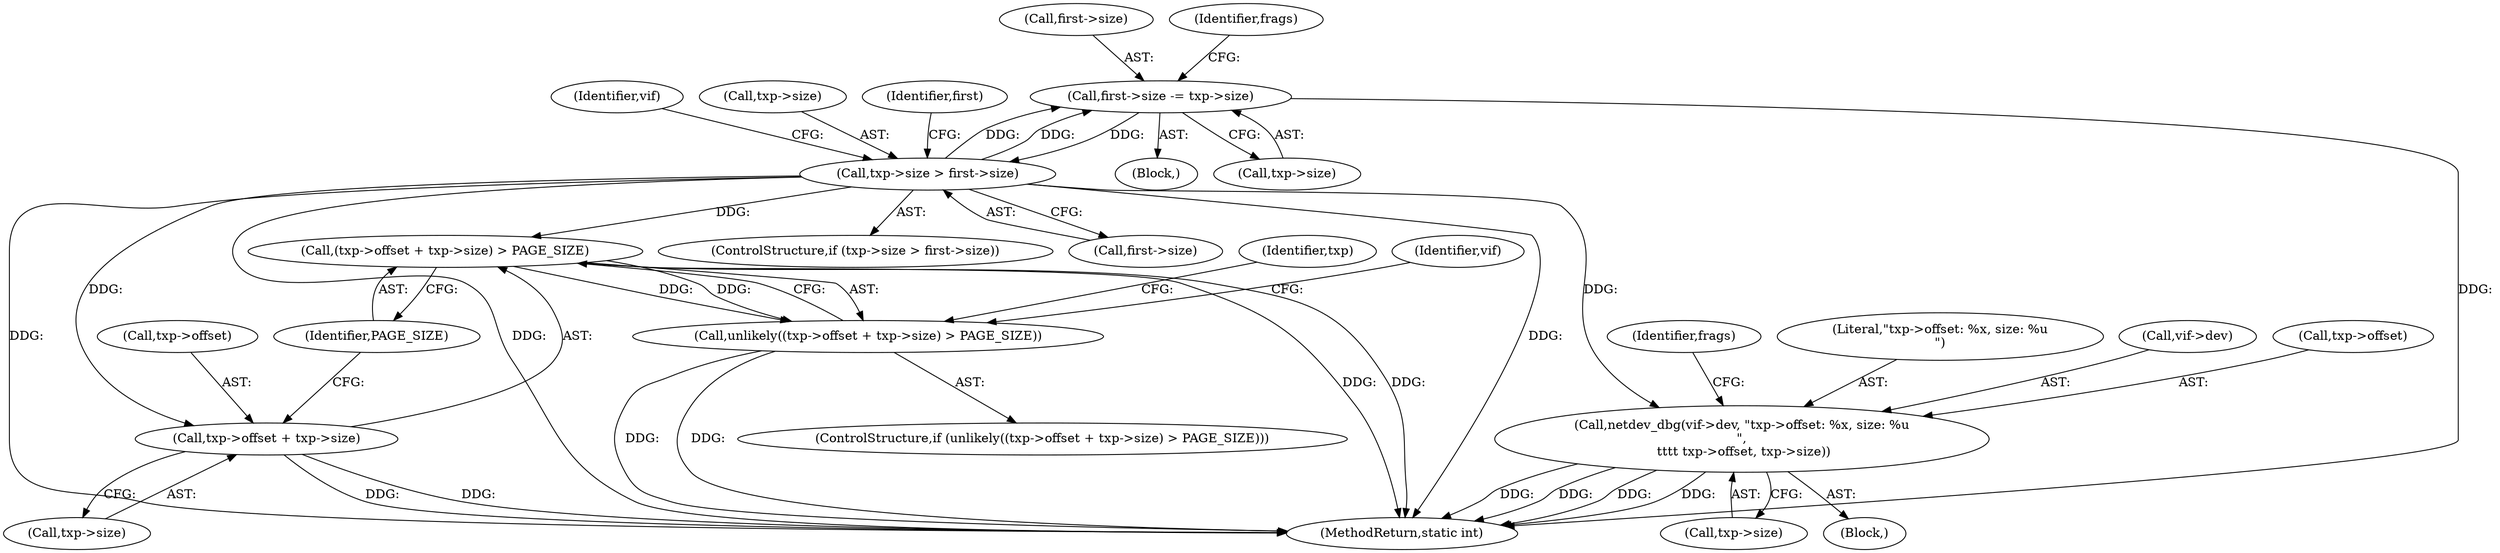 digraph "1_linux_48856286b64e4b66ec62b94e504d0b29c1ade664_0@pointer" {
"1000186" [label="(Call,first->size -= txp->size)"];
"1000170" [label="(Call,txp->size > first->size)"];
"1000186" [label="(Call,first->size -= txp->size)"];
"1000197" [label="(Call,(txp->offset + txp->size) > PAGE_SIZE)"];
"1000196" [label="(Call,unlikely((txp->offset + txp->size) > PAGE_SIZE))"];
"1000198" [label="(Call,txp->offset + txp->size)"];
"1000207" [label="(Call,netdev_dbg(vif->dev, \"txp->offset: %x, size: %u\n\",\n \t\t\t\t txp->offset, txp->size))"];
"1000199" [label="(Call,txp->offset)"];
"1000170" [label="(Call,txp->size > first->size)"];
"1000211" [label="(Literal,\"txp->offset: %x, size: %u\n\")"];
"1000207" [label="(Call,netdev_dbg(vif->dev, \"txp->offset: %x, size: %u\n\",\n \t\t\t\t txp->offset, txp->size))"];
"1000202" [label="(Call,txp->size)"];
"1000169" [label="(ControlStructure,if (txp->size > first->size))"];
"1000208" [label="(Call,vif->dev)"];
"1000212" [label="(Call,txp->offset)"];
"1000224" [label="(Identifier,txp)"];
"1000180" [label="(Identifier,vif)"];
"1000171" [label="(Call,txp->size)"];
"1000206" [label="(Block,)"];
"1000220" [label="(Identifier,frags)"];
"1000186" [label="(Call,first->size -= txp->size)"];
"1000174" [label="(Call,first->size)"];
"1000215" [label="(Call,txp->size)"];
"1000198" [label="(Call,txp->offset + txp->size)"];
"1000128" [label="(Block,)"];
"1000209" [label="(Identifier,vif)"];
"1000187" [label="(Call,first->size)"];
"1000188" [label="(Identifier,first)"];
"1000196" [label="(Call,unlikely((txp->offset + txp->size) > PAGE_SIZE))"];
"1000190" [label="(Call,txp->size)"];
"1000205" [label="(Identifier,PAGE_SIZE)"];
"1000197" [label="(Call,(txp->offset + txp->size) > PAGE_SIZE)"];
"1000195" [label="(ControlStructure,if (unlikely((txp->offset + txp->size) > PAGE_SIZE)))"];
"1000194" [label="(Identifier,frags)"];
"1000229" [label="(MethodReturn,static int)"];
"1000186" -> "1000128"  [label="AST: "];
"1000186" -> "1000190"  [label="CFG: "];
"1000187" -> "1000186"  [label="AST: "];
"1000190" -> "1000186"  [label="AST: "];
"1000194" -> "1000186"  [label="CFG: "];
"1000186" -> "1000229"  [label="DDG: "];
"1000186" -> "1000170"  [label="DDG: "];
"1000170" -> "1000186"  [label="DDG: "];
"1000170" -> "1000186"  [label="DDG: "];
"1000170" -> "1000169"  [label="AST: "];
"1000170" -> "1000174"  [label="CFG: "];
"1000171" -> "1000170"  [label="AST: "];
"1000174" -> "1000170"  [label="AST: "];
"1000180" -> "1000170"  [label="CFG: "];
"1000188" -> "1000170"  [label="CFG: "];
"1000170" -> "1000229"  [label="DDG: "];
"1000170" -> "1000229"  [label="DDG: "];
"1000170" -> "1000229"  [label="DDG: "];
"1000170" -> "1000197"  [label="DDG: "];
"1000170" -> "1000198"  [label="DDG: "];
"1000170" -> "1000207"  [label="DDG: "];
"1000197" -> "1000196"  [label="AST: "];
"1000197" -> "1000205"  [label="CFG: "];
"1000198" -> "1000197"  [label="AST: "];
"1000205" -> "1000197"  [label="AST: "];
"1000196" -> "1000197"  [label="CFG: "];
"1000197" -> "1000229"  [label="DDG: "];
"1000197" -> "1000229"  [label="DDG: "];
"1000197" -> "1000196"  [label="DDG: "];
"1000197" -> "1000196"  [label="DDG: "];
"1000196" -> "1000195"  [label="AST: "];
"1000224" -> "1000196"  [label="CFG: "];
"1000209" -> "1000196"  [label="CFG: "];
"1000196" -> "1000229"  [label="DDG: "];
"1000196" -> "1000229"  [label="DDG: "];
"1000198" -> "1000202"  [label="CFG: "];
"1000199" -> "1000198"  [label="AST: "];
"1000202" -> "1000198"  [label="AST: "];
"1000205" -> "1000198"  [label="CFG: "];
"1000198" -> "1000229"  [label="DDG: "];
"1000198" -> "1000229"  [label="DDG: "];
"1000207" -> "1000206"  [label="AST: "];
"1000207" -> "1000215"  [label="CFG: "];
"1000208" -> "1000207"  [label="AST: "];
"1000211" -> "1000207"  [label="AST: "];
"1000212" -> "1000207"  [label="AST: "];
"1000215" -> "1000207"  [label="AST: "];
"1000220" -> "1000207"  [label="CFG: "];
"1000207" -> "1000229"  [label="DDG: "];
"1000207" -> "1000229"  [label="DDG: "];
"1000207" -> "1000229"  [label="DDG: "];
"1000207" -> "1000229"  [label="DDG: "];
}

